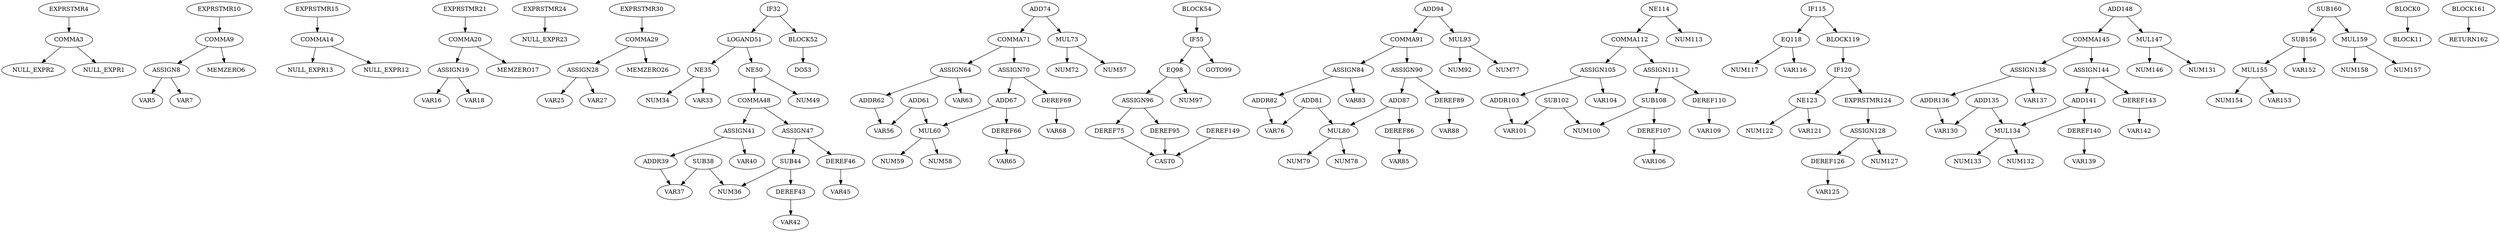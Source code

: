 digraph A { 
COMMA3 -> NULL_EXPR2
COMMA3 -> NULL_EXPR1
EXPRSTMR4 -> COMMA3
ASSIGN8 -> VAR5
ASSIGN8 -> VAR7
COMMA9 -> ASSIGN8
COMMA9 -> MEMZERO6
EXPRSTMR10 -> COMMA9
COMMA14 -> NULL_EXPR13
COMMA14 -> NULL_EXPR12
EXPRSTMR15 -> COMMA14
ASSIGN19 -> VAR16
ASSIGN19 -> VAR18
COMMA20 -> ASSIGN19
COMMA20 -> MEMZERO17
EXPRSTMR21 -> COMMA20
EXPRSTMR24 -> NULL_EXPR23
ASSIGN28 -> VAR25
ASSIGN28 -> VAR27
COMMA29 -> ASSIGN28
COMMA29 -> MEMZERO26
EXPRSTMR30 -> COMMA29
NE35 -> NUM34
NE35 -> VAR33
SUB38 -> NUM36
SUB38 -> VAR37
ADDR39 -> VAR37
ASSIGN41 -> ADDR39
ASSIGN41 -> VAR40
DEREF43 -> VAR42
SUB44 -> NUM36
SUB44 -> DEREF43
DEREF46 -> VAR45
ASSIGN47 -> SUB44
ASSIGN47 -> DEREF46
COMMA48 -> ASSIGN47
COMMA48 -> ASSIGN41
NE50 -> NUM49
NE50 -> COMMA48
LOGAND51 -> NE50
LOGAND51 -> NE35
IF32 -> LOGAND51
MUL60 -> NUM59
MUL60 -> NUM58
ADD61 -> MUL60
ADD61 -> VAR56
ADDR62 -> VAR56
ASSIGN64 -> ADDR62
ASSIGN64 -> VAR63
DEREF66 -> VAR65
ADD67 -> MUL60
ADD67 -> DEREF66
DEREF69 -> VAR68
ASSIGN70 -> ADD67
ASSIGN70 -> DEREF69
COMMA71 -> ASSIGN70
COMMA71 -> ASSIGN64
MUL73 -> NUM72
MUL73 -> NUM57
ADD74 -> MUL73
ADD74 -> COMMA71
DEREF75 -> CAST0
MUL80 -> NUM79
MUL80 -> NUM78
ADD81 -> MUL80
ADD81 -> VAR76
ADDR82 -> VAR76
ASSIGN84 -> ADDR82
ASSIGN84 -> VAR83
DEREF86 -> VAR85
ADD87 -> MUL80
ADD87 -> DEREF86
DEREF89 -> VAR88
ASSIGN90 -> ADD87
ASSIGN90 -> DEREF89
COMMA91 -> ASSIGN90
COMMA91 -> ASSIGN84
MUL93 -> NUM92
MUL93 -> NUM77
ADD94 -> MUL93
ADD94 -> COMMA91
DEREF95 -> CAST0
ASSIGN96 -> DEREF95
ASSIGN96 -> DEREF75
EQ98 -> NUM97
EQ98 -> ASSIGN96
IF55 -> EQ98
IF55 -> GOTO99
BLOCK54 -> IF55
SUB102 -> NUM100
SUB102 -> VAR101
ADDR103 -> VAR101
ASSIGN105 -> ADDR103
ASSIGN105 -> VAR104
DEREF107 -> VAR106
SUB108 -> NUM100
SUB108 -> DEREF107
DEREF110 -> VAR109
ASSIGN111 -> SUB108
ASSIGN111 -> DEREF110
COMMA112 -> ASSIGN111
COMMA112 -> ASSIGN105
NE114 -> NUM113
NE114 -> COMMA112
BLOCK52 -> DO53
IF32 -> BLOCK52
EQ118 -> NUM117
EQ118 -> VAR116
IF115 -> EQ118
NE123 -> NUM122
NE123 -> VAR121
IF120 -> NE123
DEREF126 -> VAR125
ASSIGN128 -> NUM127
ASSIGN128 -> DEREF126
EXPRSTMR124 -> ASSIGN128
IF120 -> EXPRSTMR124
MUL134 -> NUM133
MUL134 -> NUM132
ADD135 -> MUL134
ADD135 -> VAR130
ADDR136 -> VAR130
ASSIGN138 -> ADDR136
ASSIGN138 -> VAR137
DEREF140 -> VAR139
ADD141 -> MUL134
ADD141 -> DEREF140
DEREF143 -> VAR142
ASSIGN144 -> ADD141
ASSIGN144 -> DEREF143
COMMA145 -> ASSIGN144
COMMA145 -> ASSIGN138
MUL147 -> NUM146
MUL147 -> NUM131
ADD148 -> MUL147
ADD148 -> COMMA145
DEREF149 -> CAST0
BLOCK119 -> IF120
IF115 -> BLOCK119
MUL155 -> NUM154
MUL155 -> VAR153
SUB156 -> MUL155
SUB156 -> VAR152
MUL159 -> NUM158
MUL159 -> NUM157
SUB160 -> MUL159
SUB160 -> SUB156
BLOCK0 -> BLOCK11
BLOCK161 -> RETURN162
}
